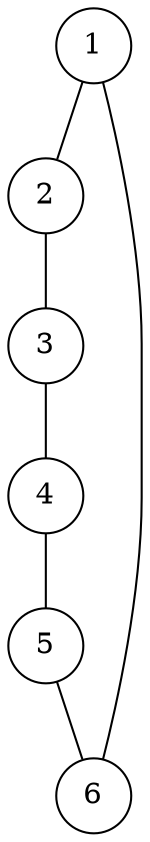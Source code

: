 graph rand313276 {
	node [shape=circle fillcolor=white]
	1 [ pos = "0.986505,4.232247!"]
	2 [ pos = "0.918226,4.123802!"]
	3 [ pos = "0.216256,0.823630!"]
	4 [ pos = "2.798389,0.740731!"]
	5 [ pos = "2.223096,2.878005!"]
	6 [ pos = "2.562097,5.000000!"]

	1 -- 2
	2 -- 3
	3 -- 4
	4 -- 5
	5 -- 6
	6 -- 1
}